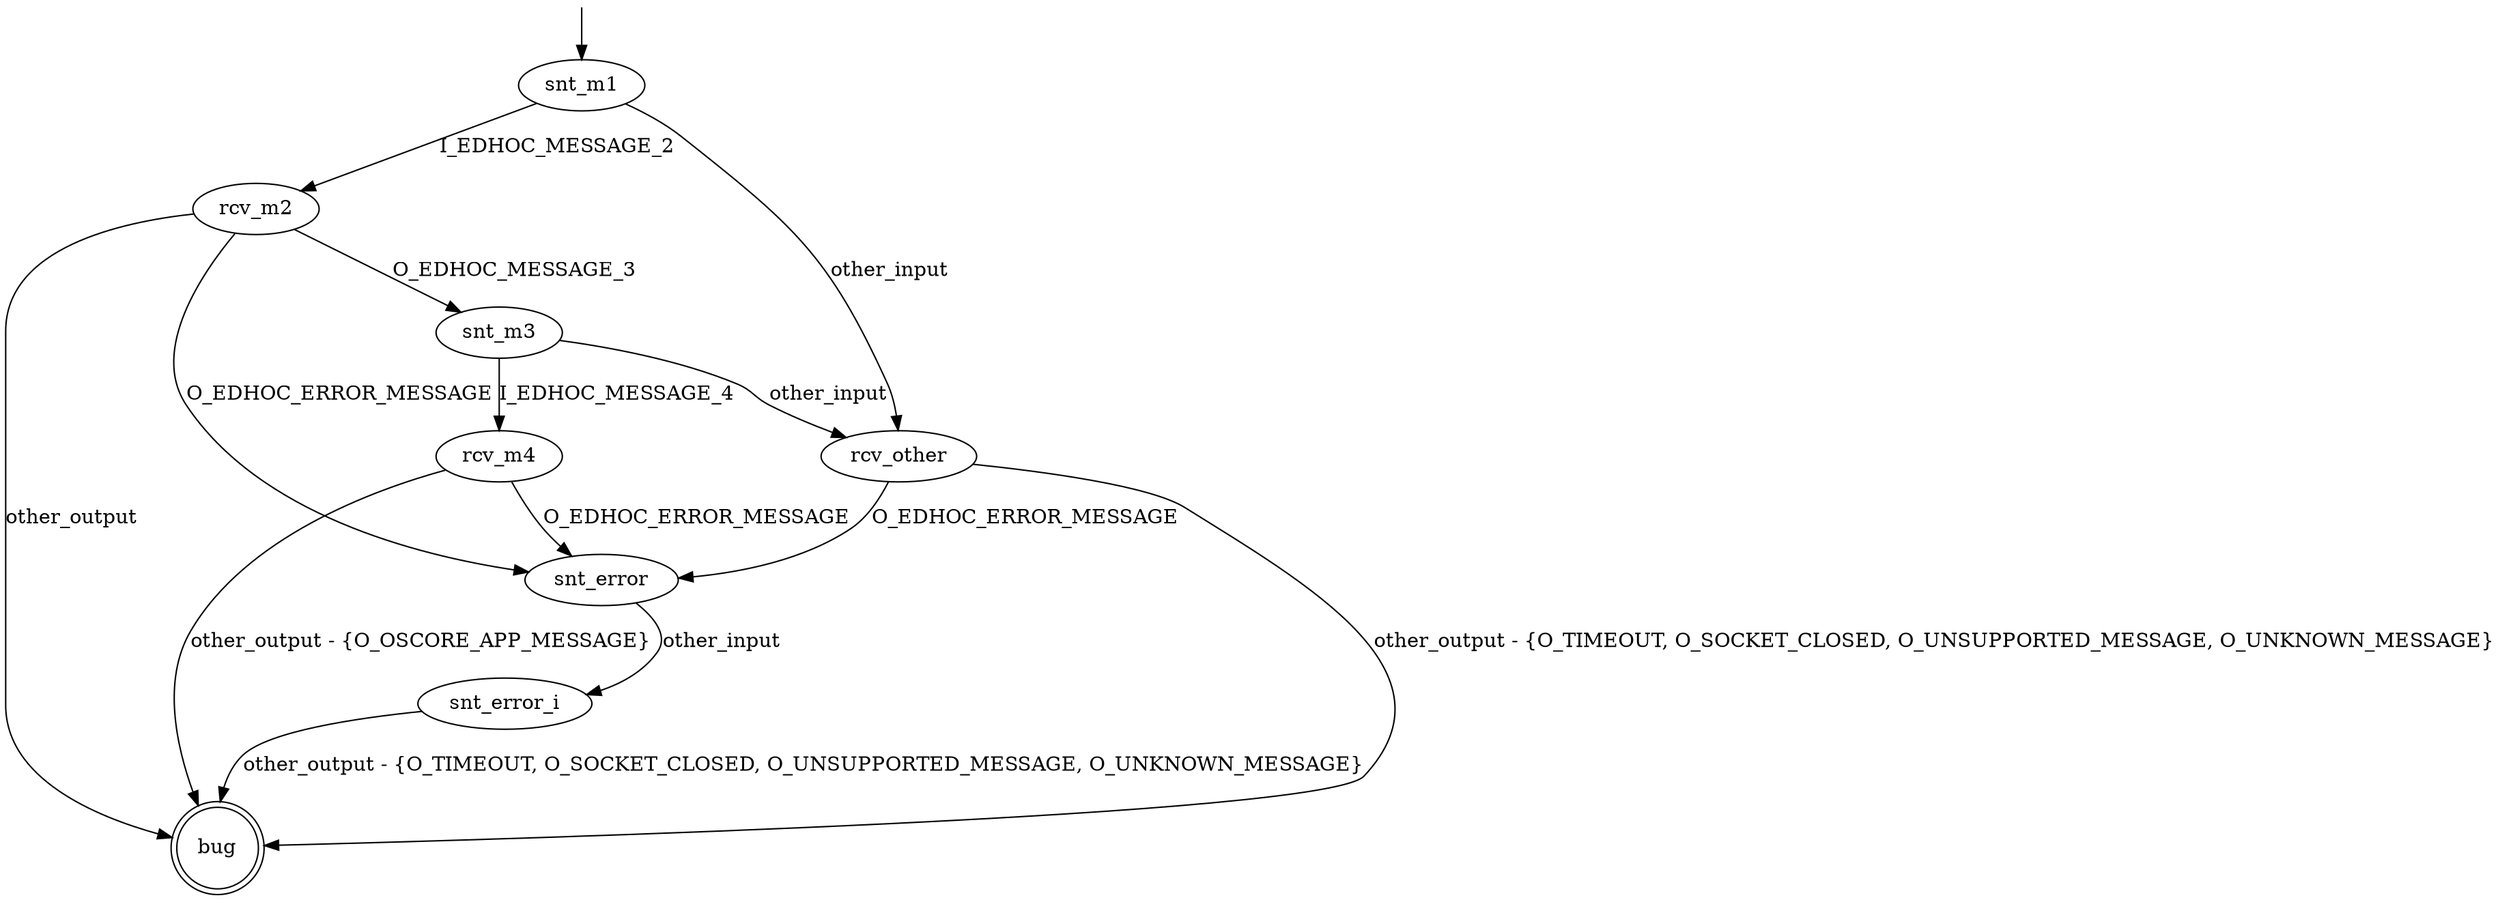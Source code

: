 digraph G {
bug [shape="doublecircle"]

snt_m1 -> rcv_m2 [label="I_EDHOC_MESSAGE_2"]
snt_m1 -> rcv_other [label="other_input"]

rcv_m2 -> snt_m3 [label="O_EDHOC_MESSAGE_3"]
rcv_m2 -> snt_error [label="O_EDHOC_ERROR_MESSAGE"]
rcv_m2 -> bug [label="other_output"]

snt_m3 -> rcv_m4 [label="I_EDHOC_MESSAGE_4"]
snt_m3 -> rcv_other [label="other_input"]

rcv_m4 -> snt_error [label="O_EDHOC_ERROR_MESSAGE"]
rcv_m4 -> bug [label="other_output - {O_OSCORE_APP_MESSAGE}"]

rcv_other -> bug [label="other_output - {O_TIMEOUT, O_SOCKET_CLOSED, O_UNSUPPORTED_MESSAGE, O_UNKNOWN_MESSAGE}"]
rcv_other -> snt_error [label="O_EDHOC_ERROR_MESSAGE"]

snt_error -> snt_error_i [label="other_input"]
snt_error_i -> bug [label="other_output - {O_TIMEOUT, O_SOCKET_CLOSED, O_UNSUPPORTED_MESSAGE, O_UNKNOWN_MESSAGE}"]

__start0 [label="" shape="none" width="0" height="0"];
__start0 -> snt_m1;
}
